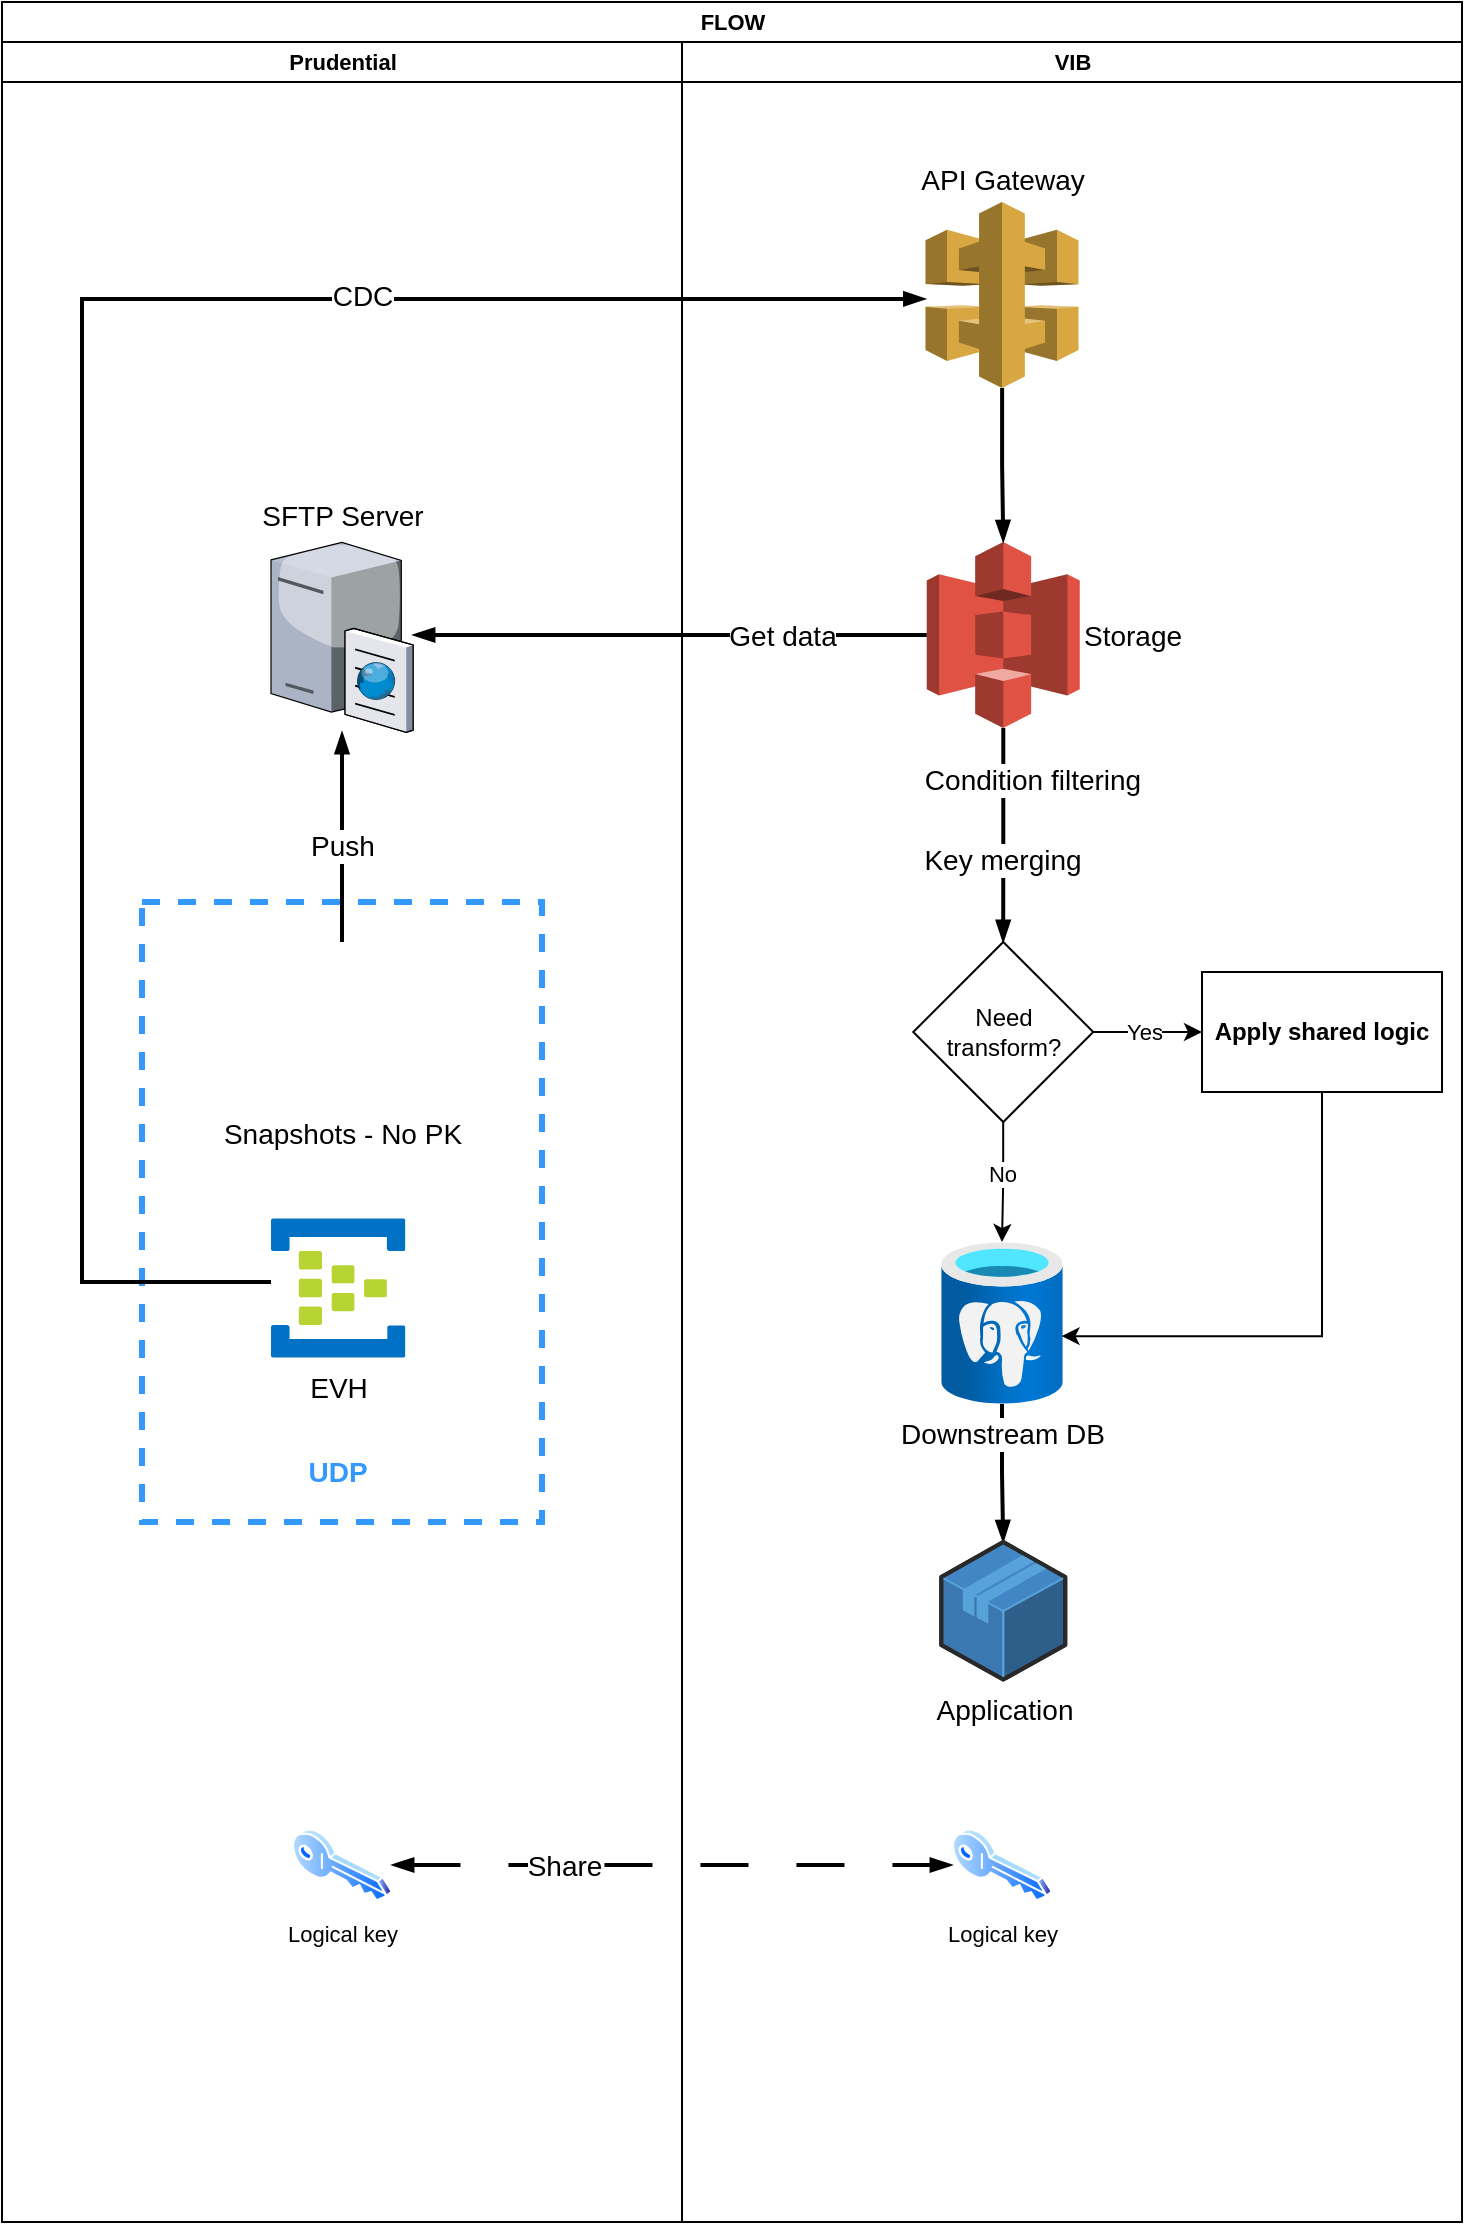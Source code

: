 <mxfile version="22.0.8" type="github">
  <diagram name="Page-1" id="vFom2sFvnGlJ9YDOtuyZ">
    <mxGraphModel dx="3348" dy="3390" grid="1" gridSize="10" guides="1" tooltips="1" connect="1" arrows="1" fold="1" page="1" pageScale="1" pageWidth="1100" pageHeight="850" math="0" shadow="0">
      <root>
        <mxCell id="0" />
        <mxCell id="1" parent="0" />
        <mxCell id="Qt0WK-eHVeaTXEjhiPyu-41" value="FLOW" style="swimlane;childLayout=stackLayout;resizeParent=1;resizeParentMax=0;startSize=20;html=1;fontFamily=Helvetica;fontSize=11;fontColor=default;" parent="1" vertex="1">
          <mxGeometry x="180" y="-950" width="730" height="1110" as="geometry" />
        </mxCell>
        <mxCell id="Qt0WK-eHVeaTXEjhiPyu-42" value="Prudential&lt;br&gt;" style="swimlane;startSize=20;html=1;fontFamily=Helvetica;fontSize=11;fontColor=default;" parent="Qt0WK-eHVeaTXEjhiPyu-41" vertex="1">
          <mxGeometry y="20" width="340" height="1090" as="geometry">
            <mxRectangle y="20" width="40" height="460" as="alternateBounds" />
          </mxGeometry>
        </mxCell>
        <mxCell id="Qt0WK-eHVeaTXEjhiPyu-81" value="" style="rounded=0;whiteSpace=wrap;html=1;fontFamily=Helvetica;fontSize=24;fontColor=default;fillColor=none;strokeColor=#3399FF;dashed=1;strokeWidth=3;" parent="Qt0WK-eHVeaTXEjhiPyu-42" vertex="1">
          <mxGeometry x="70" y="430" width="200" height="310" as="geometry" />
        </mxCell>
        <mxCell id="Qt0WK-eHVeaTXEjhiPyu-21" value="Snapshots - No PK" style="shape=image;html=1;verticalAlign=top;verticalLabelPosition=bottom;labelBackgroundColor=#ffffff;imageAspect=0;aspect=fixed;image=https://cdn3.iconfinder.com/data/icons/cad-database-presentation-spreadsheet-vector-fil-2/512/19-128.png;fontSize=14;" parent="Qt0WK-eHVeaTXEjhiPyu-42" vertex="1">
          <mxGeometry x="129.75" y="450" width="80.5" height="80.5" as="geometry" />
        </mxCell>
        <mxCell id="Qt0WK-eHVeaTXEjhiPyu-24" value="SFTP Server" style="verticalLabelPosition=top;sketch=0;aspect=fixed;html=1;verticalAlign=bottom;strokeColor=none;align=center;outlineConnect=0;shape=mxgraph.citrix.ftp_server;labelPosition=center;fontSize=14;" parent="Qt0WK-eHVeaTXEjhiPyu-42" vertex="1">
          <mxGeometry x="134.5" y="248.0" width="71" height="97" as="geometry" />
        </mxCell>
        <mxCell id="Qt0WK-eHVeaTXEjhiPyu-26" style="edgeStyle=orthogonalEdgeStyle;rounded=0;orthogonalLoop=1;jettySize=auto;html=1;strokeWidth=2;endArrow=blockThin;endFill=1;exitX=0.5;exitY=0;exitDx=0;exitDy=0;" parent="Qt0WK-eHVeaTXEjhiPyu-42" source="Qt0WK-eHVeaTXEjhiPyu-21" target="Qt0WK-eHVeaTXEjhiPyu-24" edge="1">
          <mxGeometry relative="1" as="geometry">
            <mxPoint x="-5.0" y="-16" as="sourcePoint" />
          </mxGeometry>
        </mxCell>
        <mxCell id="Qt0WK-eHVeaTXEjhiPyu-46" value="Push" style="edgeLabel;html=1;align=center;verticalAlign=middle;resizable=0;points=[];fontSize=14;fontFamily=Helvetica;fontColor=default;" parent="Qt0WK-eHVeaTXEjhiPyu-26" vertex="1" connectable="0">
          <mxGeometry x="-0.17" y="-2" relative="1" as="geometry">
            <mxPoint x="-2" y="-5" as="offset" />
          </mxGeometry>
        </mxCell>
        <mxCell id="Qt0WK-eHVeaTXEjhiPyu-67" value="EVH" style="image;sketch=0;aspect=fixed;html=1;points=[];align=center;fontSize=14;image=img/lib/mscae/Event_Hubs.svg;fontFamily=Helvetica;fontColor=default;" parent="Qt0WK-eHVeaTXEjhiPyu-42" vertex="1">
          <mxGeometry x="134.5" y="588" width="67.2" height="70" as="geometry" />
        </mxCell>
        <mxCell id="Qt0WK-eHVeaTXEjhiPyu-71" value="" style="shape=image;html=1;verticalAlign=top;verticalLabelPosition=bottom;labelBackgroundColor=#ffffff;imageAspect=0;aspect=fixed;image=https://cdn0.iconfinder.com/data/icons/phosphor-fill-vol-3/256/number-square-one-fill-128.png;fontFamily=Helvetica;fontSize=11;fontColor=default;" parent="Qt0WK-eHVeaTXEjhiPyu-42" vertex="1">
          <mxGeometry x="90" y="450" width="30" height="30" as="geometry" />
        </mxCell>
        <mxCell id="Qt0WK-eHVeaTXEjhiPyu-72" value="" style="shape=image;html=1;verticalAlign=top;verticalLabelPosition=bottom;labelBackgroundColor=#ffffff;imageAspect=0;aspect=fixed;image=https://cdn0.iconfinder.com/data/icons/phosphor-fill-vol-3/256/number-square-two-fill-128.png;fontFamily=Helvetica;fontSize=11;fontColor=default;" parent="Qt0WK-eHVeaTXEjhiPyu-42" vertex="1">
          <mxGeometry x="92" y="588" width="28" height="28" as="geometry" />
        </mxCell>
        <mxCell id="Qt0WK-eHVeaTXEjhiPyu-90" value="UDP" style="text;html=1;strokeColor=none;fillColor=none;align=center;verticalAlign=middle;whiteSpace=wrap;rounded=0;fontSize=14;fontFamily=Helvetica;fontColor=#3399FF;fontStyle=1" parent="Qt0WK-eHVeaTXEjhiPyu-42" vertex="1">
          <mxGeometry x="138.1" y="700" width="60" height="30" as="geometry" />
        </mxCell>
        <mxCell id="Qt0WK-eHVeaTXEjhiPyu-43" value="VIB" style="swimlane;startSize=20;html=1;fontFamily=Helvetica;fontSize=11;fontColor=default;" parent="Qt0WK-eHVeaTXEjhiPyu-41" vertex="1">
          <mxGeometry x="340" y="20" width="390" height="1090" as="geometry" />
        </mxCell>
        <mxCell id="Qt0WK-eHVeaTXEjhiPyu-65" style="edgeStyle=orthogonalEdgeStyle;shape=connector;rounded=0;orthogonalLoop=1;jettySize=auto;html=1;labelBackgroundColor=default;strokeColor=default;strokeWidth=2;align=center;verticalAlign=middle;fontFamily=Helvetica;fontSize=11;fontColor=default;endArrow=blockThin;endFill=1;" parent="Qt0WK-eHVeaTXEjhiPyu-43" source="Qt0WK-eHVeaTXEjhiPyu-48" target="Qt0WK-eHVeaTXEjhiPyu-64" edge="1">
          <mxGeometry relative="1" as="geometry" />
        </mxCell>
        <mxCell id="Qt0WK-eHVeaTXEjhiPyu-75" style="edgeStyle=orthogonalEdgeStyle;shape=connector;rounded=0;orthogonalLoop=1;jettySize=auto;html=1;labelBackgroundColor=default;strokeColor=default;strokeWidth=2;align=center;verticalAlign=middle;fontFamily=Helvetica;fontSize=11;fontColor=default;endArrow=blockThin;endFill=1;" parent="Qt0WK-eHVeaTXEjhiPyu-43" source="Qt0WK-eHVeaTXEjhiPyu-23" target="FHT4ObnwPCuTgSNrSDoC-2" edge="1">
          <mxGeometry relative="1" as="geometry" />
        </mxCell>
        <mxCell id="Qt0WK-eHVeaTXEjhiPyu-77" value="Condition filtering" style="edgeLabel;html=1;align=center;verticalAlign=middle;resizable=0;points=[];fontSize=14;fontFamily=Helvetica;fontColor=default;" parent="Qt0WK-eHVeaTXEjhiPyu-75" vertex="1" connectable="0">
          <mxGeometry x="-0.267" y="-3" relative="1" as="geometry">
            <mxPoint x="17" y="-13" as="offset" />
          </mxGeometry>
        </mxCell>
        <mxCell id="Qt0WK-eHVeaTXEjhiPyu-89" value="Key merging" style="edgeLabel;html=1;align=center;verticalAlign=middle;resizable=0;points=[];fontSize=14;fontFamily=Helvetica;fontColor=default;" parent="Qt0WK-eHVeaTXEjhiPyu-75" vertex="1" connectable="0">
          <mxGeometry x="-0.267" y="-3" relative="1" as="geometry">
            <mxPoint x="2" y="27" as="offset" />
          </mxGeometry>
        </mxCell>
        <mxCell id="Qt0WK-eHVeaTXEjhiPyu-23" value="Storage" style="outlineConnect=0;dashed=0;verticalLabelPosition=middle;verticalAlign=middle;align=left;html=1;shape=mxgraph.aws3.s3;fillColor=#E05243;gradientColor=none;fontSize=14;labelPosition=right;" parent="Qt0WK-eHVeaTXEjhiPyu-43" vertex="1">
          <mxGeometry x="122.38" y="250.0" width="76.5" height="93" as="geometry" />
        </mxCell>
        <mxCell id="Qt0WK-eHVeaTXEjhiPyu-48" value="Downstream DB" style="image;aspect=fixed;html=1;points=[];align=center;fontSize=14;image=img/lib/azure2/databases/Azure_Database_PostgreSQL_Server.svg;fontFamily=Helvetica;fontColor=default;" parent="Qt0WK-eHVeaTXEjhiPyu-43" vertex="1">
          <mxGeometry x="129.63" y="600" width="60.75" height="81" as="geometry" />
        </mxCell>
        <mxCell id="Qt0WK-eHVeaTXEjhiPyu-64" value="Application" style="verticalLabelPosition=bottom;html=1;verticalAlign=top;strokeWidth=1;align=center;outlineConnect=0;dashed=0;outlineConnect=0;shape=mxgraph.aws3d.application;fillColor=#4286c5;strokeColor=#57A2D8;aspect=fixed;fontFamily=Helvetica;fontSize=14;fontColor=default;" parent="Qt0WK-eHVeaTXEjhiPyu-43" vertex="1">
          <mxGeometry x="129.63" y="750" width="62" height="68.8" as="geometry" />
        </mxCell>
        <mxCell id="Qt0WK-eHVeaTXEjhiPyu-83" style="edgeStyle=orthogonalEdgeStyle;shape=connector;rounded=0;orthogonalLoop=1;jettySize=auto;html=1;labelBackgroundColor=default;strokeColor=default;strokeWidth=2;align=center;verticalAlign=middle;fontFamily=Helvetica;fontSize=11;fontColor=default;endArrow=blockThin;endFill=1;" parent="Qt0WK-eHVeaTXEjhiPyu-43" source="Qt0WK-eHVeaTXEjhiPyu-79" target="Qt0WK-eHVeaTXEjhiPyu-23" edge="1">
          <mxGeometry relative="1" as="geometry" />
        </mxCell>
        <mxCell id="Qt0WK-eHVeaTXEjhiPyu-79" value="API Gateway" style="outlineConnect=0;dashed=0;verticalLabelPosition=top;verticalAlign=bottom;align=center;html=1;shape=mxgraph.aws3.api_gateway;fillColor=#D9A741;gradientColor=none;fontFamily=Helvetica;fontSize=14;fontColor=default;labelPosition=center;" parent="Qt0WK-eHVeaTXEjhiPyu-43" vertex="1">
          <mxGeometry x="121.75" y="80" width="76.5" height="93" as="geometry" />
        </mxCell>
        <mxCell id="Qt0WK-eHVeaTXEjhiPyu-87" value="" style="shape=image;html=1;verticalAlign=top;verticalLabelPosition=bottom;labelBackgroundColor=#ffffff;imageAspect=0;aspect=fixed;image=https://cdn0.iconfinder.com/data/icons/phosphor-fill-vol-3/256/number-square-one-fill-128.png;fontFamily=Helvetica;fontSize=11;fontColor=default;" parent="Qt0WK-eHVeaTXEjhiPyu-43" vertex="1">
          <mxGeometry x="87.75" y="357" width="30" height="30" as="geometry" />
        </mxCell>
        <mxCell id="Qt0WK-eHVeaTXEjhiPyu-88" value="" style="shape=image;html=1;verticalAlign=top;verticalLabelPosition=bottom;labelBackgroundColor=#ffffff;imageAspect=0;aspect=fixed;image=https://cdn0.iconfinder.com/data/icons/phosphor-fill-vol-3/256/number-square-two-fill-128.png;fontFamily=Helvetica;fontSize=11;fontColor=default;" parent="Qt0WK-eHVeaTXEjhiPyu-43" vertex="1">
          <mxGeometry x="88.75" y="398" width="28" height="28" as="geometry" />
        </mxCell>
        <mxCell id="FHT4ObnwPCuTgSNrSDoC-5" style="edgeStyle=orthogonalEdgeStyle;rounded=0;orthogonalLoop=1;jettySize=auto;html=1;" edge="1" parent="Qt0WK-eHVeaTXEjhiPyu-43" source="FHT4ObnwPCuTgSNrSDoC-2" target="Qt0WK-eHVeaTXEjhiPyu-48">
          <mxGeometry relative="1" as="geometry" />
        </mxCell>
        <mxCell id="FHT4ObnwPCuTgSNrSDoC-7" value="No" style="edgeLabel;html=1;align=center;verticalAlign=middle;resizable=0;points=[];" vertex="1" connectable="0" parent="FHT4ObnwPCuTgSNrSDoC-5">
          <mxGeometry x="-0.151" y="3" relative="1" as="geometry">
            <mxPoint x="-4" as="offset" />
          </mxGeometry>
        </mxCell>
        <mxCell id="FHT4ObnwPCuTgSNrSDoC-2" value="Need transform?" style="rhombus;whiteSpace=wrap;html=1;" vertex="1" parent="Qt0WK-eHVeaTXEjhiPyu-43">
          <mxGeometry x="115.63" y="450" width="90" height="90" as="geometry" />
        </mxCell>
        <mxCell id="Qt0WK-eHVeaTXEjhiPyu-55" value="Logical key" style="image;aspect=fixed;perimeter=ellipsePerimeter;html=1;align=center;shadow=0;dashed=0;spacingTop=3;image=img/lib/active_directory/key.svg;fontFamily=Helvetica;fontSize=11;fontColor=default;" parent="Qt0WK-eHVeaTXEjhiPyu-43" vertex="1">
          <mxGeometry x="-195" y="893" width="50" height="37" as="geometry" />
        </mxCell>
        <mxCell id="Qt0WK-eHVeaTXEjhiPyu-56" value="Logical key" style="image;aspect=fixed;perimeter=ellipsePerimeter;html=1;align=center;shadow=0;dashed=0;spacingTop=3;image=img/lib/active_directory/key.svg;fontFamily=Helvetica;fontSize=11;fontColor=default;" parent="Qt0WK-eHVeaTXEjhiPyu-43" vertex="1">
          <mxGeometry x="135" y="893" width="50" height="37" as="geometry" />
        </mxCell>
        <mxCell id="Qt0WK-eHVeaTXEjhiPyu-57" style="edgeStyle=orthogonalEdgeStyle;shape=connector;rounded=0;orthogonalLoop=1;jettySize=auto;html=1;labelBackgroundColor=default;strokeColor=default;strokeWidth=2;align=center;verticalAlign=middle;fontFamily=Helvetica;fontSize=11;fontColor=default;endArrow=blockThin;endFill=1;startArrow=blockThin;startFill=1;dashed=1;dashPattern=12 12;" parent="Qt0WK-eHVeaTXEjhiPyu-43" source="Qt0WK-eHVeaTXEjhiPyu-55" target="Qt0WK-eHVeaTXEjhiPyu-56" edge="1">
          <mxGeometry relative="1" as="geometry" />
        </mxCell>
        <mxCell id="Qt0WK-eHVeaTXEjhiPyu-58" value="Share" style="edgeLabel;html=1;align=center;verticalAlign=middle;resizable=0;points=[];fontSize=14;fontFamily=Helvetica;fontColor=default;" parent="Qt0WK-eHVeaTXEjhiPyu-57" vertex="1" connectable="0">
          <mxGeometry x="-0.29" y="1" relative="1" as="geometry">
            <mxPoint x="-14" y="1" as="offset" />
          </mxGeometry>
        </mxCell>
        <mxCell id="FHT4ObnwPCuTgSNrSDoC-1" value="Apply shared logic" style="rounded=0;whiteSpace=wrap;html=1;fontStyle=1" vertex="1" parent="Qt0WK-eHVeaTXEjhiPyu-43">
          <mxGeometry x="260" y="465" width="120" height="60" as="geometry" />
        </mxCell>
        <mxCell id="FHT4ObnwPCuTgSNrSDoC-3" style="edgeStyle=orthogonalEdgeStyle;rounded=0;orthogonalLoop=1;jettySize=auto;html=1;entryX=0;entryY=0.5;entryDx=0;entryDy=0;" edge="1" parent="Qt0WK-eHVeaTXEjhiPyu-43" source="FHT4ObnwPCuTgSNrSDoC-2" target="FHT4ObnwPCuTgSNrSDoC-1">
          <mxGeometry relative="1" as="geometry" />
        </mxCell>
        <mxCell id="FHT4ObnwPCuTgSNrSDoC-8" value="Yes" style="edgeLabel;html=1;align=center;verticalAlign=middle;resizable=0;points=[];" vertex="1" connectable="0" parent="FHT4ObnwPCuTgSNrSDoC-3">
          <mxGeometry x="-0.054" y="2" relative="1" as="geometry">
            <mxPoint y="2" as="offset" />
          </mxGeometry>
        </mxCell>
        <mxCell id="FHT4ObnwPCuTgSNrSDoC-4" style="edgeStyle=orthogonalEdgeStyle;rounded=0;orthogonalLoop=1;jettySize=auto;html=1;entryX=0.99;entryY=0.581;entryDx=0;entryDy=0;entryPerimeter=0;" edge="1" parent="Qt0WK-eHVeaTXEjhiPyu-43" source="FHT4ObnwPCuTgSNrSDoC-1" target="Qt0WK-eHVeaTXEjhiPyu-48">
          <mxGeometry relative="1" as="geometry">
            <Array as="points">
              <mxPoint x="320" y="647" />
            </Array>
          </mxGeometry>
        </mxCell>
        <mxCell id="Qt0WK-eHVeaTXEjhiPyu-39" style="edgeStyle=orthogonalEdgeStyle;rounded=0;orthogonalLoop=1;jettySize=auto;html=1;strokeWidth=2;endArrow=blockThin;endFill=1;" parent="Qt0WK-eHVeaTXEjhiPyu-41" source="Qt0WK-eHVeaTXEjhiPyu-23" target="Qt0WK-eHVeaTXEjhiPyu-24" edge="1">
          <mxGeometry relative="1" as="geometry" />
        </mxCell>
        <mxCell id="Qt0WK-eHVeaTXEjhiPyu-40" value="Get data" style="edgeLabel;html=1;align=center;verticalAlign=middle;resizable=0;points=[];fontSize=14;" parent="Qt0WK-eHVeaTXEjhiPyu-39" vertex="1" connectable="0">
          <mxGeometry x="-0.074" y="2" relative="1" as="geometry">
            <mxPoint x="46" y="-2" as="offset" />
          </mxGeometry>
        </mxCell>
        <mxCell id="Qt0WK-eHVeaTXEjhiPyu-82" style="edgeStyle=orthogonalEdgeStyle;shape=connector;rounded=0;orthogonalLoop=1;jettySize=auto;html=1;entryX=0;entryY=0.521;entryDx=0;entryDy=0;entryPerimeter=0;labelBackgroundColor=default;strokeColor=default;strokeWidth=2;align=center;verticalAlign=middle;fontFamily=Helvetica;fontSize=11;fontColor=default;endArrow=blockThin;endFill=1;" parent="Qt0WK-eHVeaTXEjhiPyu-41" source="Qt0WK-eHVeaTXEjhiPyu-67" target="Qt0WK-eHVeaTXEjhiPyu-79" edge="1">
          <mxGeometry relative="1" as="geometry">
            <Array as="points">
              <mxPoint x="40" y="640" />
              <mxPoint x="40" y="148" />
            </Array>
          </mxGeometry>
        </mxCell>
        <mxCell id="Qt0WK-eHVeaTXEjhiPyu-84" value="CDC" style="edgeLabel;html=1;align=center;verticalAlign=middle;resizable=0;points=[];fontSize=14;fontFamily=Helvetica;fontColor=default;" parent="Qt0WK-eHVeaTXEjhiPyu-82" vertex="1" connectable="0">
          <mxGeometry x="0.601" y="-2" relative="1" as="geometry">
            <mxPoint x="-81" y="-4" as="offset" />
          </mxGeometry>
        </mxCell>
      </root>
    </mxGraphModel>
  </diagram>
</mxfile>
